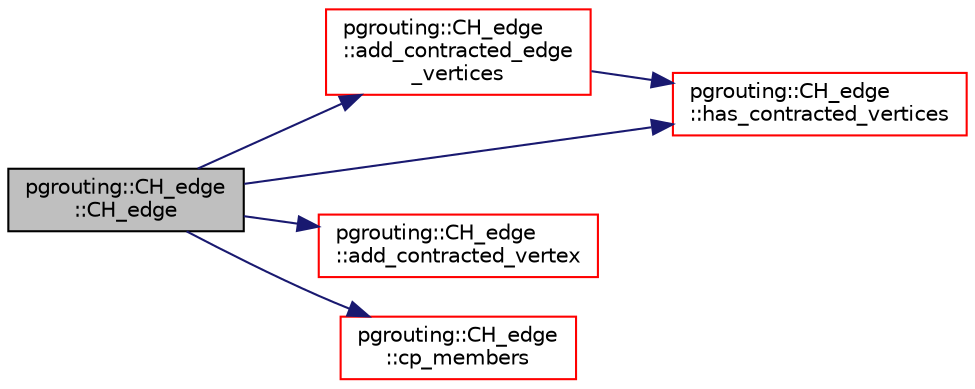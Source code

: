 digraph "pgrouting::CH_edge::CH_edge"
{
  edge [fontname="Helvetica",fontsize="10",labelfontname="Helvetica",labelfontsize="10"];
  node [fontname="Helvetica",fontsize="10",shape=record];
  rankdir="LR";
  Node2 [label="pgrouting::CH_edge\l::CH_edge",height=0.2,width=0.4,color="black", fillcolor="grey75", style="filled", fontcolor="black"];
  Node2 -> Node3 [color="midnightblue",fontsize="10",style="solid",fontname="Helvetica"];
  Node3 [label="pgrouting::CH_edge\l::add_contracted_edge\l_vertices",height=0.2,width=0.4,color="red", fillcolor="white", style="filled",URL="$classpgrouting_1_1CH__edge.html#a2bff292b91e87794f3454a7666611b6d"];
  Node3 -> Node4 [color="midnightblue",fontsize="10",style="solid",fontname="Helvetica"];
  Node4 [label="pgrouting::CH_edge\l::has_contracted_vertices",height=0.2,width=0.4,color="red", fillcolor="white", style="filled",URL="$classpgrouting_1_1CH__edge.html#a53fb7fdb0d240c599f0cd9e6824f59a8"];
  Node2 -> Node7 [color="midnightblue",fontsize="10",style="solid",fontname="Helvetica"];
  Node7 [label="pgrouting::CH_edge\l::add_contracted_vertex",height=0.2,width=0.4,color="red", fillcolor="white", style="filled",URL="$classpgrouting_1_1CH__edge.html#af68c93faa03b2b33ec9e588d7d4c160a"];
  Node2 -> Node9 [color="midnightblue",fontsize="10",style="solid",fontname="Helvetica"];
  Node9 [label="pgrouting::CH_edge\l::cp_members",height=0.2,width=0.4,color="red", fillcolor="white", style="filled",URL="$classpgrouting_1_1CH__edge.html#a22dc23aab2ffd1dedfb4b8e3b0a1175b"];
  Node2 -> Node4 [color="midnightblue",fontsize="10",style="solid",fontname="Helvetica"];
}
